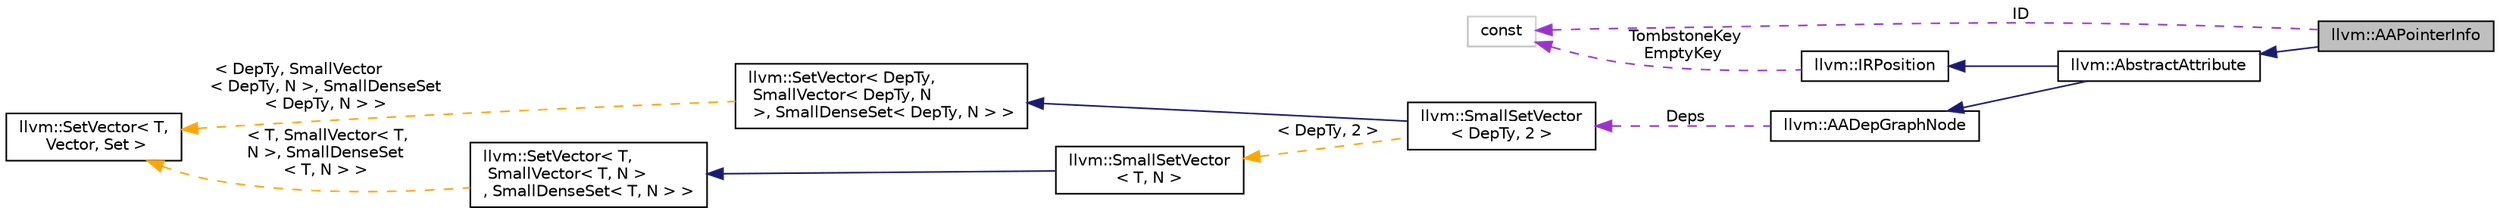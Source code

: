 digraph "llvm::AAPointerInfo"
{
 // LATEX_PDF_SIZE
  bgcolor="transparent";
  edge [fontname="Helvetica",fontsize="10",labelfontname="Helvetica",labelfontsize="10"];
  node [fontname="Helvetica",fontsize="10",shape=record];
  rankdir="LR";
  Node1 [label="llvm::AAPointerInfo",height=0.2,width=0.4,color="black", fillcolor="grey75", style="filled", fontcolor="black",tooltip="An abstract interface for struct information."];
  Node2 -> Node1 [dir="back",color="midnightblue",fontsize="10",style="solid",fontname="Helvetica"];
  Node2 [label="llvm::AbstractAttribute",height=0.2,width=0.4,color="black",URL="$structllvm_1_1AbstractAttribute.html",tooltip="Base struct for all \"concrete attribute\" deductions."];
  Node3 -> Node2 [dir="back",color="midnightblue",fontsize="10",style="solid",fontname="Helvetica"];
  Node3 [label="llvm::IRPosition",height=0.2,width=0.4,color="black",URL="$structllvm_1_1IRPosition.html",tooltip="Helper to describe and deal with positions in the LLVM-IR."];
  Node4 -> Node3 [dir="back",color="darkorchid3",fontsize="10",style="dashed",label=" TombstoneKey\nEmptyKey" ,fontname="Helvetica"];
  Node4 [label="const",height=0.2,width=0.4,color="grey75",tooltip=" "];
  Node5 -> Node2 [dir="back",color="midnightblue",fontsize="10",style="solid",fontname="Helvetica"];
  Node5 [label="llvm::AADepGraphNode",height=0.2,width=0.4,color="black",URL="$structllvm_1_1AADepGraphNode.html",tooltip="}"];
  Node6 -> Node5 [dir="back",color="darkorchid3",fontsize="10",style="dashed",label=" Deps" ,fontname="Helvetica"];
  Node6 [label="llvm::SmallSetVector\l\< DepTy, 2 \>",height=0.2,width=0.4,color="black",URL="$classllvm_1_1SmallSetVector.html",tooltip=" "];
  Node7 -> Node6 [dir="back",color="midnightblue",fontsize="10",style="solid",fontname="Helvetica"];
  Node7 [label="llvm::SetVector\< DepTy,\l SmallVector\< DepTy, N\l \>, SmallDenseSet\< DepTy, N \> \>",height=0.2,width=0.4,color="black",URL="$classllvm_1_1SetVector.html",tooltip=" "];
  Node8 -> Node7 [dir="back",color="orange",fontsize="10",style="dashed",label=" \< DepTy, SmallVector\l\< DepTy, N \>, SmallDenseSet\l\< DepTy, N \> \>" ,fontname="Helvetica"];
  Node8 [label="llvm::SetVector\< T,\l Vector, Set \>",height=0.2,width=0.4,color="black",URL="$classllvm_1_1SetVector.html",tooltip="A vector that has set insertion semantics."];
  Node9 -> Node6 [dir="back",color="orange",fontsize="10",style="dashed",label=" \< DepTy, 2 \>" ,fontname="Helvetica"];
  Node9 [label="llvm::SmallSetVector\l\< T, N \>",height=0.2,width=0.4,color="black",URL="$classllvm_1_1SmallSetVector.html",tooltip="A SetVector that performs no allocations if smaller than a certain size."];
  Node10 -> Node9 [dir="back",color="midnightblue",fontsize="10",style="solid",fontname="Helvetica"];
  Node10 [label="llvm::SetVector\< T,\l SmallVector\< T, N \>\l, SmallDenseSet\< T, N \> \>",height=0.2,width=0.4,color="black",URL="$classllvm_1_1SetVector.html",tooltip=" "];
  Node8 -> Node10 [dir="back",color="orange",fontsize="10",style="dashed",label=" \< T, SmallVector\< T,\l N \>, SmallDenseSet\l\< T, N \> \>" ,fontname="Helvetica"];
  Node4 -> Node1 [dir="back",color="darkorchid3",fontsize="10",style="dashed",label=" ID" ,fontname="Helvetica"];
}
